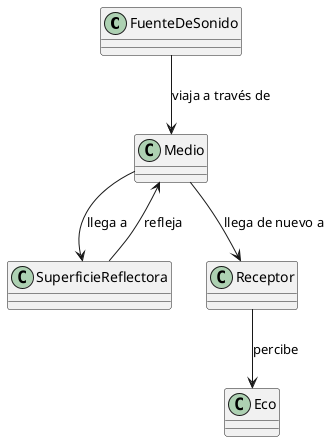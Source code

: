 @startuml
class FuenteDeSonido
class Medio
class SuperficieReflectora
class Receptor
class Eco
FuenteDeSonido --> Medio : "viaja a través de"
Medio --> SuperficieReflectora : "llega a"
SuperficieReflectora --> Medio : "refleja"
Medio --> Receptor : "llega de nuevo a"
Receptor --> Eco : "percibe"
@enduml
